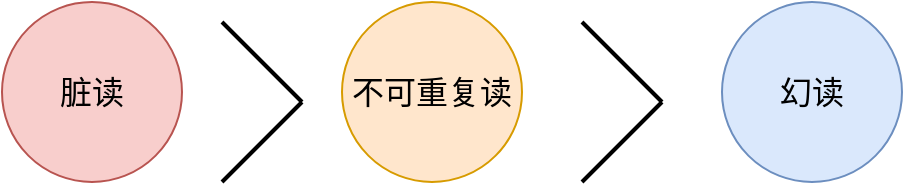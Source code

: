 <mxfile version="14.9.4" type="github">
  <diagram id="5H-JUarLswRoktcmYy6B" name="第 1 页">
    <mxGraphModel dx="946" dy="501" grid="1" gridSize="10" guides="1" tooltips="1" connect="1" arrows="1" fold="1" page="1" pageScale="1" pageWidth="827" pageHeight="1169" math="0" shadow="0">
      <root>
        <mxCell id="0" />
        <mxCell id="1" parent="0" />
        <mxCell id="dMXhSyDoOkaiaUAp4gj4-1" value="脏读" style="ellipse;whiteSpace=wrap;html=1;aspect=fixed;fontSize=16;fillColor=#f8cecc;strokeColor=#b85450;" vertex="1" parent="1">
          <mxGeometry x="140" y="240" width="90" height="90" as="geometry" />
        </mxCell>
        <mxCell id="dMXhSyDoOkaiaUAp4gj4-2" value="不可重复读" style="ellipse;whiteSpace=wrap;html=1;aspect=fixed;fontSize=16;fillColor=#ffe6cc;strokeColor=#d79b00;" vertex="1" parent="1">
          <mxGeometry x="310" y="240" width="90" height="90" as="geometry" />
        </mxCell>
        <mxCell id="dMXhSyDoOkaiaUAp4gj4-3" value="幻读" style="ellipse;whiteSpace=wrap;html=1;aspect=fixed;fontSize=16;fillColor=#dae8fc;strokeColor=#6c8ebf;" vertex="1" parent="1">
          <mxGeometry x="500" y="240" width="90" height="90" as="geometry" />
        </mxCell>
        <mxCell id="dMXhSyDoOkaiaUAp4gj4-6" value="" style="group;fontSize=16;" vertex="1" connectable="0" parent="1">
          <mxGeometry x="250" y="250" width="40" height="80" as="geometry" />
        </mxCell>
        <mxCell id="dMXhSyDoOkaiaUAp4gj4-4" value="" style="endArrow=none;html=1;fontStyle=1;strokeWidth=2;fontSize=16;" edge="1" parent="dMXhSyDoOkaiaUAp4gj4-6">
          <mxGeometry width="50" height="50" relative="1" as="geometry">
            <mxPoint y="80" as="sourcePoint" />
            <mxPoint x="40" y="40" as="targetPoint" />
          </mxGeometry>
        </mxCell>
        <mxCell id="dMXhSyDoOkaiaUAp4gj4-5" value="" style="endArrow=none;html=1;fontStyle=1;strokeWidth=2;fontSize=16;" edge="1" parent="dMXhSyDoOkaiaUAp4gj4-6">
          <mxGeometry width="50" height="50" relative="1" as="geometry">
            <mxPoint as="sourcePoint" />
            <mxPoint x="40" y="40" as="targetPoint" />
          </mxGeometry>
        </mxCell>
        <mxCell id="dMXhSyDoOkaiaUAp4gj4-7" value="" style="group;fontSize=16;" vertex="1" connectable="0" parent="1">
          <mxGeometry x="430" y="250" width="40" height="80" as="geometry" />
        </mxCell>
        <mxCell id="dMXhSyDoOkaiaUAp4gj4-8" value="" style="endArrow=none;html=1;fontStyle=1;strokeWidth=2;fontSize=16;" edge="1" parent="dMXhSyDoOkaiaUAp4gj4-7">
          <mxGeometry width="50" height="50" relative="1" as="geometry">
            <mxPoint y="80" as="sourcePoint" />
            <mxPoint x="40" y="40" as="targetPoint" />
          </mxGeometry>
        </mxCell>
        <mxCell id="dMXhSyDoOkaiaUAp4gj4-9" value="" style="endArrow=none;html=1;fontStyle=1;strokeWidth=2;fontSize=16;" edge="1" parent="dMXhSyDoOkaiaUAp4gj4-7">
          <mxGeometry width="50" height="50" relative="1" as="geometry">
            <mxPoint as="sourcePoint" />
            <mxPoint x="40" y="40" as="targetPoint" />
          </mxGeometry>
        </mxCell>
      </root>
    </mxGraphModel>
  </diagram>
</mxfile>
